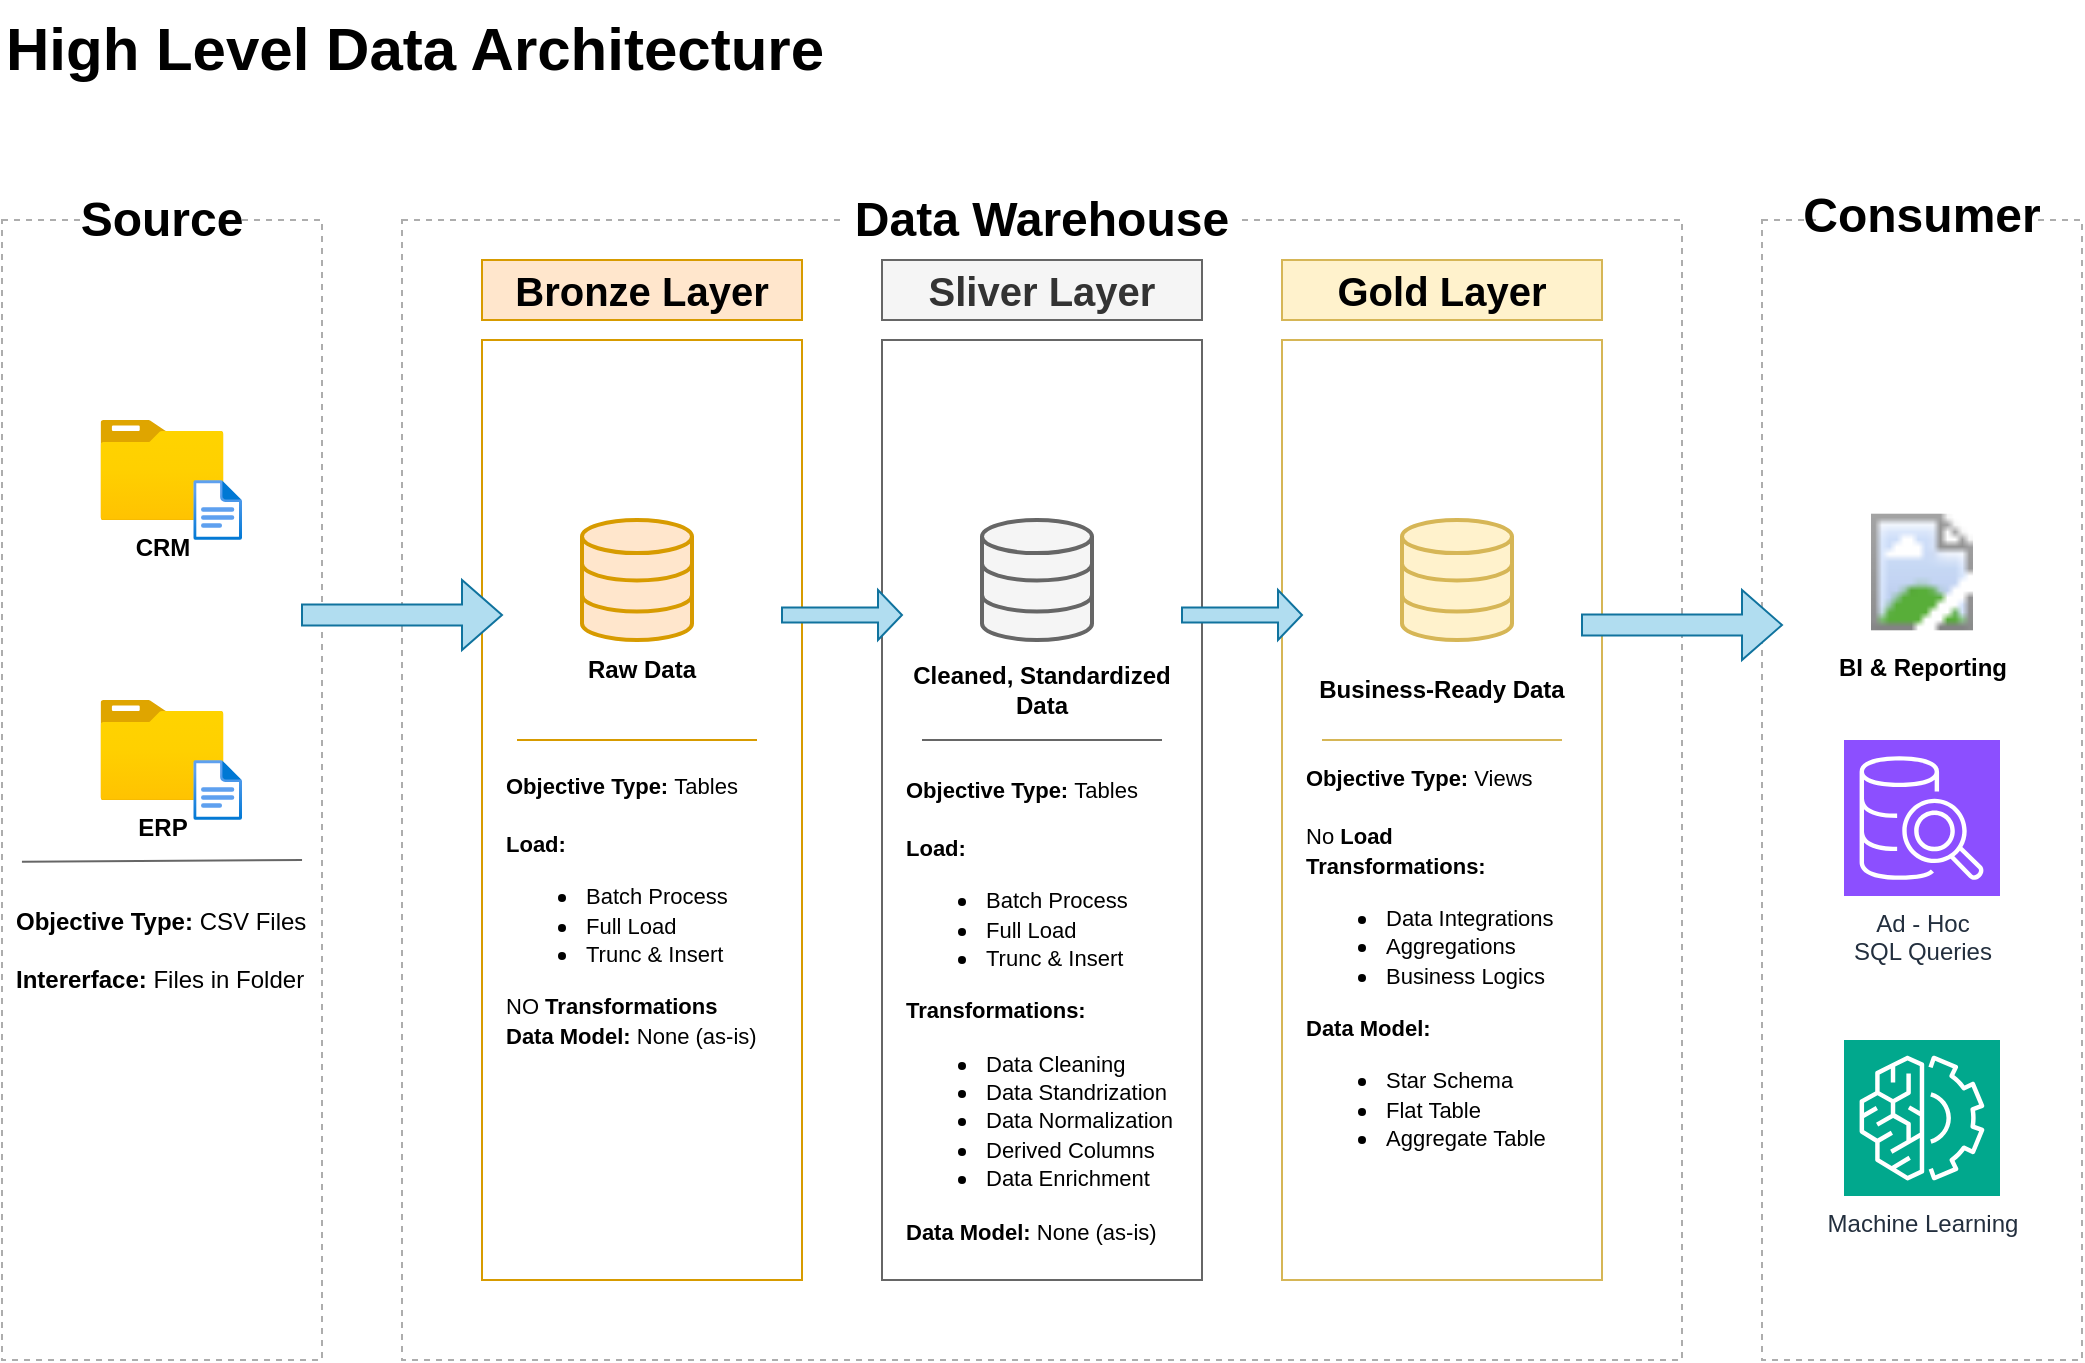<mxfile version="28.0.6">
  <diagram name="Page-1" id="pDHJ-_u4TJypn5Mq4FoO">
    <mxGraphModel dx="1226" dy="736" grid="1" gridSize="10" guides="1" tooltips="1" connect="1" arrows="1" fold="1" page="1" pageScale="1" pageWidth="1100" pageHeight="850" math="0" shadow="0">
      <root>
        <mxCell id="0" />
        <mxCell id="1" parent="0" />
        <mxCell id="z5fTuwnyFHXw_86ia3H2-1" value="" style="rounded=0;whiteSpace=wrap;html=1;fillColor=none;dashed=1;strokeColor=light-dark(#adadad, #ededed);" parent="1" vertex="1">
          <mxGeometry x="40" y="110" width="160" height="570" as="geometry" />
        </mxCell>
        <mxCell id="z5fTuwnyFHXw_86ia3H2-2" value="&lt;b&gt;Source&lt;/b&gt;" style="rounded=0;whiteSpace=wrap;html=1;fillColor=default;strokeColor=none;fontSize=24;" parent="1" vertex="1">
          <mxGeometry x="80" y="100" width="80" height="20" as="geometry" />
        </mxCell>
        <mxCell id="z5fTuwnyFHXw_86ia3H2-3" value="" style="rounded=0;whiteSpace=wrap;html=1;fillColor=none;dashed=1;strokeColor=light-dark(#adadad, #ededed);" parent="1" vertex="1">
          <mxGeometry x="240" y="110" width="640" height="570" as="geometry" />
        </mxCell>
        <mxCell id="z5fTuwnyFHXw_86ia3H2-4" value="&lt;b&gt;Data Warehouse&lt;/b&gt;" style="rounded=0;whiteSpace=wrap;html=1;fillColor=default;strokeColor=none;fontSize=24;" parent="1" vertex="1">
          <mxGeometry x="460" y="95" width="200" height="30" as="geometry" />
        </mxCell>
        <mxCell id="z5fTuwnyFHXw_86ia3H2-5" value="" style="rounded=0;whiteSpace=wrap;html=1;fillColor=none;dashed=1;strokeColor=light-dark(#adadad, #ededed);" parent="1" vertex="1">
          <mxGeometry x="920" y="110" width="160" height="570" as="geometry" />
        </mxCell>
        <mxCell id="z5fTuwnyFHXw_86ia3H2-6" value="&lt;b&gt;Consumer&lt;/b&gt;" style="rounded=0;whiteSpace=wrap;html=1;fillColor=default;strokeColor=none;fontSize=24;" parent="1" vertex="1">
          <mxGeometry x="950" y="90" width="100" height="35" as="geometry" />
        </mxCell>
        <mxCell id="z5fTuwnyFHXw_86ia3H2-7" value="Bronze Layer" style="rounded=0;whiteSpace=wrap;html=1;fillColor=#ffe6cc;strokeColor=#d79b00;fontSize=20;fontStyle=1" parent="1" vertex="1">
          <mxGeometry x="280" y="130" width="160" height="30" as="geometry" />
        </mxCell>
        <mxCell id="z5fTuwnyFHXw_86ia3H2-8" value="Sliver Layer" style="rounded=0;whiteSpace=wrap;html=1;fillColor=#f5f5f5;strokeColor=#666666;fontSize=20;fontColor=#333333;fontStyle=1" parent="1" vertex="1">
          <mxGeometry x="480" y="130" width="160" height="30" as="geometry" />
        </mxCell>
        <mxCell id="z5fTuwnyFHXw_86ia3H2-9" value="Gold Layer" style="rounded=0;whiteSpace=wrap;html=1;fillColor=#fff2cc;strokeColor=#d6b656;fontSize=20;fontStyle=1" parent="1" vertex="1">
          <mxGeometry x="680" y="130" width="160" height="30" as="geometry" />
        </mxCell>
        <mxCell id="z5fTuwnyFHXw_86ia3H2-10" value="" style="rounded=0;whiteSpace=wrap;html=1;fillColor=none;strokeColor=#d79b00;fontSize=20;" parent="1" vertex="1">
          <mxGeometry x="280" y="170" width="160" height="470" as="geometry" />
        </mxCell>
        <mxCell id="z5fTuwnyFHXw_86ia3H2-11" value="" style="rounded=0;whiteSpace=wrap;html=1;fillColor=none;strokeColor=#666666;fontSize=20;fontColor=#333333;" parent="1" vertex="1">
          <mxGeometry x="480" y="170" width="160" height="470" as="geometry" />
        </mxCell>
        <mxCell id="z5fTuwnyFHXw_86ia3H2-12" value="" style="rounded=0;whiteSpace=wrap;html=1;fillColor=none;strokeColor=#d6b656;fontSize=20;" parent="1" vertex="1">
          <mxGeometry x="680" y="170" width="160" height="470" as="geometry" />
        </mxCell>
        <mxCell id="z5fTuwnyFHXw_86ia3H2-13" value="&lt;b&gt;CRM&lt;/b&gt;" style="image;aspect=fixed;html=1;points=[];align=center;fontSize=12;image=img/lib/azure2/general/Folder_Blank.svg;" parent="1" vertex="1">
          <mxGeometry x="89.19" y="210" width="61.61" height="50" as="geometry" />
        </mxCell>
        <mxCell id="z5fTuwnyFHXw_86ia3H2-14" value="&lt;b&gt;ERP&lt;/b&gt;" style="image;aspect=fixed;html=1;points=[];align=center;fontSize=12;image=img/lib/azure2/general/Folder_Blank.svg;" parent="1" vertex="1">
          <mxGeometry x="89.19" y="350" width="61.61" height="50" as="geometry" />
        </mxCell>
        <mxCell id="z5fTuwnyFHXw_86ia3H2-16" value="" style="image;aspect=fixed;html=1;points=[];align=center;fontSize=12;image=img/lib/azure2/general/File.svg;" parent="1" vertex="1">
          <mxGeometry x="135.65" y="240" width="24.35" height="30" as="geometry" />
        </mxCell>
        <mxCell id="z5fTuwnyFHXw_86ia3H2-19" value="" style="image;aspect=fixed;html=1;points=[];align=center;fontSize=12;image=img/lib/azure2/general/File.svg;" parent="1" vertex="1">
          <mxGeometry x="135.65" y="380" width="24.35" height="30" as="geometry" />
        </mxCell>
        <mxCell id="z5fTuwnyFHXw_86ia3H2-26" value="" style="endArrow=none;html=1;rounded=0;fillColor=#f5f5f5;strokeColor=#666666;entryX=0.917;entryY=-0.04;entryDx=0;entryDy=0;entryPerimeter=0;" parent="1" edge="1">
          <mxGeometry width="50" height="50" relative="1" as="geometry">
            <mxPoint x="49.98" y="430.85" as="sourcePoint" />
            <mxPoint x="190.02" y="430.0" as="targetPoint" />
          </mxGeometry>
        </mxCell>
        <mxCell id="z5fTuwnyFHXw_86ia3H2-27" value="&lt;font&gt;&lt;b style=&quot;&quot;&gt;Objective Type: &lt;/b&gt;CSV Files&lt;/font&gt;&lt;div&gt;&lt;font&gt;&lt;br&gt;&lt;/font&gt;&lt;div&gt;&lt;font&gt;&lt;b style=&quot;&quot;&gt;Intererface:&lt;/b&gt; Files in Folder&lt;/font&gt;&lt;/div&gt;&lt;/div&gt;" style="text;html=1;align=left;verticalAlign=middle;whiteSpace=wrap;rounded=0;" parent="1" vertex="1">
          <mxGeometry x="45" y="430" width="150" height="90" as="geometry" />
        </mxCell>
        <mxCell id="z5fTuwnyFHXw_86ia3H2-30" value="" style="html=1;verticalLabelPosition=bottom;align=center;labelBackgroundColor=#ffffff;verticalAlign=top;strokeWidth=2;strokeColor=#d79b00;shadow=0;dashed=0;shape=mxgraph.ios7.icons.data;fillColor=#ffe6cc;" parent="1" vertex="1">
          <mxGeometry x="330" y="260" width="55" height="60" as="geometry" />
        </mxCell>
        <mxCell id="z5fTuwnyFHXw_86ia3H2-33" value="" style="shape=singleArrow;whiteSpace=wrap;html=1;fillColor=#b1ddf0;strokeColor=#10739e;" parent="1" vertex="1">
          <mxGeometry x="190" y="290" width="100" height="35" as="geometry" />
        </mxCell>
        <mxCell id="z5fTuwnyFHXw_86ia3H2-35" value="" style="shape=singleArrow;whiteSpace=wrap;html=1;fillColor=#b1ddf0;strokeColor=#10739e;" parent="1" vertex="1">
          <mxGeometry x="430" y="295" width="60" height="25" as="geometry" />
        </mxCell>
        <mxCell id="z5fTuwnyFHXw_86ia3H2-36" value="" style="shape=singleArrow;whiteSpace=wrap;html=1;fillColor=#b1ddf0;strokeColor=#10739e;" parent="1" vertex="1">
          <mxGeometry x="630" y="295" width="60" height="25" as="geometry" />
        </mxCell>
        <mxCell id="z5fTuwnyFHXw_86ia3H2-38" value="" style="shape=singleArrow;whiteSpace=wrap;html=1;fillColor=#b1ddf0;strokeColor=#10739e;" parent="1" vertex="1">
          <mxGeometry x="830" y="295" width="100" height="35" as="geometry" />
        </mxCell>
        <mxCell id="z5fTuwnyFHXw_86ia3H2-39" value="" style="html=1;verticalLabelPosition=bottom;align=center;labelBackgroundColor=#ffffff;verticalAlign=top;strokeWidth=2;strokeColor=#666666;shadow=0;dashed=0;shape=mxgraph.ios7.icons.data;fillColor=#f5f5f5;fontColor=#333333;" parent="1" vertex="1">
          <mxGeometry x="530" y="260" width="55" height="60" as="geometry" />
        </mxCell>
        <mxCell id="z5fTuwnyFHXw_86ia3H2-40" value="" style="html=1;verticalLabelPosition=bottom;align=center;labelBackgroundColor=#ffffff;verticalAlign=top;strokeWidth=2;strokeColor=#d6b656;shadow=0;dashed=0;shape=mxgraph.ios7.icons.data;fillColor=#fff2cc;" parent="1" vertex="1">
          <mxGeometry x="740" y="260" width="55" height="60" as="geometry" />
        </mxCell>
        <mxCell id="z5fTuwnyFHXw_86ia3H2-41" value="&lt;b&gt;&lt;font&gt;Raw Data&lt;/font&gt;&lt;/b&gt;" style="text;html=1;align=center;verticalAlign=middle;whiteSpace=wrap;rounded=0;" parent="1" vertex="1">
          <mxGeometry x="330" y="320" width="60" height="30" as="geometry" />
        </mxCell>
        <mxCell id="z5fTuwnyFHXw_86ia3H2-42" value="&lt;b&gt;&lt;font&gt;Cleaned, Standardized Data&lt;/font&gt;&lt;/b&gt;" style="text;html=1;align=center;verticalAlign=middle;whiteSpace=wrap;rounded=0;" parent="1" vertex="1">
          <mxGeometry x="490" y="330" width="140" height="30" as="geometry" />
        </mxCell>
        <mxCell id="z5fTuwnyFHXw_86ia3H2-43" value="&lt;b&gt;&lt;font&gt;Business-Ready Data&lt;/font&gt;&lt;/b&gt;" style="text;html=1;align=center;verticalAlign=middle;whiteSpace=wrap;rounded=0;" parent="1" vertex="1">
          <mxGeometry x="690" y="330" width="140" height="30" as="geometry" />
        </mxCell>
        <mxCell id="z5fTuwnyFHXw_86ia3H2-47" value="" style="endArrow=none;html=1;rounded=0;entryX=0.875;entryY=0.526;entryDx=0;entryDy=0;entryPerimeter=0;fillColor=#f5f5f5;strokeColor=#666666;" parent="1" edge="1">
          <mxGeometry width="50" height="50" relative="1" as="geometry">
            <mxPoint x="514.98" y="370" as="sourcePoint" />
            <mxPoint x="620" y="370" as="targetPoint" />
            <Array as="points">
              <mxPoint x="500" y="370" />
              <mxPoint x="524.98" y="370" />
            </Array>
          </mxGeometry>
        </mxCell>
        <mxCell id="z5fTuwnyFHXw_86ia3H2-48" value="" style="endArrow=none;html=1;rounded=0;entryX=0.875;entryY=0.526;entryDx=0;entryDy=0;entryPerimeter=0;fillColor=#fff2cc;strokeColor=#d6b656;" parent="1" edge="1">
          <mxGeometry width="50" height="50" relative="1" as="geometry">
            <mxPoint x="714.98" y="370" as="sourcePoint" />
            <mxPoint x="820" y="370" as="targetPoint" />
            <Array as="points">
              <mxPoint x="700" y="370" />
              <mxPoint x="724.98" y="370" />
            </Array>
          </mxGeometry>
        </mxCell>
        <mxCell id="z5fTuwnyFHXw_86ia3H2-49" value="&lt;font style=&quot;font-size: 11px;&quot;&gt;&lt;b style=&quot;&quot;&gt;Objective Type: &lt;/b&gt;Tables&lt;br&gt;&lt;/font&gt;&lt;div&gt;&lt;font style=&quot;font-size: 11px;&quot;&gt;&lt;br&gt;&lt;/font&gt;&lt;div&gt;&lt;font style=&quot;font-size: 11px;&quot;&gt;&lt;b&gt;Load:&lt;/b&gt;&lt;/font&gt;&lt;/div&gt;&lt;/div&gt;&lt;div&gt;&lt;ul&gt;&lt;li&gt;&lt;font style=&quot;font-size: 11px;&quot;&gt;Batch Process&lt;/font&gt;&lt;/li&gt;&lt;li&gt;&lt;font style=&quot;font-size: 11px;&quot;&gt;Full Load&amp;nbsp;&lt;/font&gt;&lt;/li&gt;&lt;li&gt;&lt;font style=&quot;font-size: 11px;&quot;&gt;Trunc &amp;amp; Insert&lt;/font&gt;&lt;/li&gt;&lt;/ul&gt;&lt;div&gt;&lt;font style=&quot;font-size: 11px;&quot;&gt;NO&lt;b&gt; Transformations&lt;/b&gt;&lt;/font&gt;&lt;/div&gt;&lt;/div&gt;&lt;div&gt;&lt;font style=&quot;font-size: 11px;&quot;&gt;&lt;font&gt;&lt;b style=&quot;&quot;&gt;Data Model: &lt;/b&gt;None (as-is&lt;/font&gt;&lt;font style=&quot;&quot;&gt;)&lt;/font&gt;&lt;/font&gt;&lt;/div&gt;" style="text;html=1;align=left;verticalAlign=middle;whiteSpace=wrap;rounded=0;" parent="1" vertex="1">
          <mxGeometry x="290" y="445" width="140" height="20" as="geometry" />
        </mxCell>
        <mxCell id="z5fTuwnyFHXw_86ia3H2-57" value="&lt;font style=&quot;font-size: 11px;&quot;&gt;&lt;b style=&quot;&quot;&gt;Objective Type: &lt;/b&gt;Tables&lt;/font&gt;&lt;div&gt;&lt;font style=&quot;font-size: 11px;&quot;&gt;&lt;br&gt;&lt;/font&gt;&lt;/div&gt;&lt;div&gt;&lt;b&gt;&lt;font style=&quot;font-size: 11px;&quot;&gt;Load:&lt;/font&gt;&lt;/b&gt;&lt;/div&gt;&lt;div&gt;&lt;ul&gt;&lt;li&gt;&lt;font style=&quot;font-size: 11px;&quot;&gt;Batch Process&lt;/font&gt;&lt;/li&gt;&lt;li&gt;&lt;font style=&quot;font-size: 11px;&quot;&gt;Full Load&lt;/font&gt;&lt;/li&gt;&lt;li&gt;&lt;font style=&quot;font-size: 11px;&quot;&gt;Trunc &amp;amp; Insert&lt;/font&gt;&lt;/li&gt;&lt;/ul&gt;&lt;div&gt;&lt;b&gt;&lt;font style=&quot;font-size: 11px;&quot;&gt;Transformations:&lt;/font&gt;&lt;/b&gt;&lt;/div&gt;&lt;/div&gt;&lt;div&gt;&lt;ul&gt;&lt;li&gt;&lt;font style=&quot;font-size: 11px;&quot;&gt;Data Cleaning&lt;/font&gt;&lt;/li&gt;&lt;li&gt;&lt;font style=&quot;font-size: 11px;&quot;&gt;Data Standrization&lt;/font&gt;&lt;/li&gt;&lt;li&gt;&lt;font style=&quot;font-size: 11px;&quot;&gt;Data Normalization&lt;/font&gt;&lt;/li&gt;&lt;li&gt;&lt;font style=&quot;font-size: 11px;&quot;&gt;Derived Columns&lt;/font&gt;&lt;/li&gt;&lt;li&gt;&lt;font style=&quot;font-size: 11px;&quot;&gt;Data Enrichment&lt;/font&gt;&lt;/li&gt;&lt;/ul&gt;&lt;div&gt;&lt;font style=&quot;font-size: 11px;&quot;&gt;&lt;b style=&quot;&quot;&gt;Data Model: &lt;/b&gt;None (as-is)&lt;/font&gt;&lt;/div&gt;&lt;/div&gt;" style="text;html=1;align=left;verticalAlign=middle;whiteSpace=wrap;rounded=0;" parent="1" vertex="1">
          <mxGeometry x="490" y="420" width="140" height="170" as="geometry" />
        </mxCell>
        <mxCell id="z5fTuwnyFHXw_86ia3H2-58" value="" style="endArrow=none;html=1;rounded=0;entryX=0.875;entryY=0.526;entryDx=0;entryDy=0;entryPerimeter=0;fillColor=#ffe6cc;strokeColor=#d79b00;" parent="1" edge="1">
          <mxGeometry width="50" height="50" relative="1" as="geometry">
            <mxPoint x="312.48" y="370" as="sourcePoint" />
            <mxPoint x="417.5" y="370" as="targetPoint" />
            <Array as="points">
              <mxPoint x="297.5" y="370" />
              <mxPoint x="322.48" y="370" />
            </Array>
          </mxGeometry>
        </mxCell>
        <mxCell id="z5fTuwnyFHXw_86ia3H2-59" value="&lt;font style=&quot;font-size: 11px;&quot;&gt;&lt;b style=&quot;&quot;&gt;Objective Type: &lt;/b&gt;Views&lt;/font&gt;&lt;div&gt;&lt;font style=&quot;font-size: 11px;&quot;&gt;&lt;br&gt;&lt;/font&gt;&lt;/div&gt;&lt;div&gt;&lt;font style=&quot;font-size: 11px;&quot;&gt;No &lt;b&gt;Load&lt;/b&gt;&lt;/font&gt;&lt;/div&gt;&lt;div&gt;&lt;div&gt;&lt;b&gt;&lt;font style=&quot;font-size: 11px;&quot;&gt;Transformations:&lt;/font&gt;&lt;/b&gt;&lt;/div&gt;&lt;/div&gt;&lt;div&gt;&lt;ul&gt;&lt;li&gt;&lt;font style=&quot;font-size: 11px;&quot;&gt;Data Integrations&lt;/font&gt;&lt;/li&gt;&lt;li&gt;&lt;font style=&quot;font-size: 11px;&quot;&gt;Aggregations&lt;/font&gt;&lt;/li&gt;&lt;li&gt;&lt;font style=&quot;font-size: 11px;&quot;&gt;Business Logics&lt;/font&gt;&lt;/li&gt;&lt;/ul&gt;&lt;div&gt;&lt;font style=&quot;font-size: 11px;&quot;&gt;&lt;b style=&quot;&quot;&gt;Data Model:&amp;nbsp;&lt;/b&gt;&lt;/font&gt;&lt;/div&gt;&lt;/div&gt;&lt;div&gt;&lt;ul&gt;&lt;li&gt;&lt;font style=&quot;font-size: 11px;&quot;&gt;Star Schema&lt;/font&gt;&lt;/li&gt;&lt;li&gt;&lt;font style=&quot;font-size: 11px;&quot;&gt;Flat Table&lt;/font&gt;&lt;/li&gt;&lt;li&gt;&lt;font style=&quot;font-size: 11px;&quot;&gt;Aggregate Table&lt;/font&gt;&lt;/li&gt;&lt;/ul&gt;&lt;/div&gt;" style="text;html=1;align=left;verticalAlign=middle;whiteSpace=wrap;rounded=0;" parent="1" vertex="1">
          <mxGeometry x="690" y="400" width="140" height="170" as="geometry" />
        </mxCell>
        <mxCell id="z5fTuwnyFHXw_86ia3H2-60" value="&lt;b&gt;BI &amp;amp; Reporting&lt;/b&gt;" style="image;aspect=fixed;html=1;points=[];align=center;fontSize=12;image=img/lib/azure2/power_platform/PowerBI.svg;" parent="1" vertex="1">
          <mxGeometry x="974.5" y="252" width="51" height="68" as="geometry" />
        </mxCell>
        <mxCell id="z5fTuwnyFHXw_86ia3H2-66" value="Machine Learning" style="sketch=0;points=[[0,0,0],[0.25,0,0],[0.5,0,0],[0.75,0,0],[1,0,0],[0,1,0],[0.25,1,0],[0.5,1,0],[0.75,1,0],[1,1,0],[0,0.25,0],[0,0.5,0],[0,0.75,0],[1,0.25,0],[1,0.5,0],[1,0.75,0]];outlineConnect=0;fontColor=#232F3E;fillColor=#01A88D;strokeColor=#ffffff;dashed=0;verticalLabelPosition=bottom;verticalAlign=top;align=center;html=1;fontSize=12;fontStyle=0;aspect=fixed;shape=mxgraph.aws4.resourceIcon;resIcon=mxgraph.aws4.machine_learning;" parent="1" vertex="1">
          <mxGeometry x="961" y="520" width="78" height="78" as="geometry" />
        </mxCell>
        <mxCell id="z5fTuwnyFHXw_86ia3H2-67" value="Ad - Hoc&lt;div&gt;SQL Queries&lt;/div&gt;" style="sketch=0;points=[[0,0,0],[0.25,0,0],[0.5,0,0],[0.75,0,0],[1,0,0],[0,1,0],[0.25,1,0],[0.5,1,0],[0.75,1,0],[1,1,0],[0,0.25,0],[0,0.5,0],[0,0.75,0],[1,0.25,0],[1,0.5,0],[1,0.75,0]];outlineConnect=0;fontColor=#232F3E;fillColor=#8C4FFF;strokeColor=#ffffff;dashed=0;verticalLabelPosition=bottom;verticalAlign=top;align=center;html=1;fontSize=12;fontStyle=0;aspect=fixed;shape=mxgraph.aws4.resourceIcon;resIcon=mxgraph.aws4.sql_workbench;" parent="1" vertex="1">
          <mxGeometry x="961" y="370" width="78" height="78" as="geometry" />
        </mxCell>
        <mxCell id="z5fTuwnyFHXw_86ia3H2-68" value="&lt;b&gt;&lt;font style=&quot;font-size: 30px;&quot;&gt;High Level Data Architecture&lt;/font&gt;&lt;/b&gt;" style="text;html=1;whiteSpace=wrap;overflow=hidden;rounded=0;" parent="1" vertex="1">
          <mxGeometry x="40" width="440" height="50" as="geometry" />
        </mxCell>
      </root>
    </mxGraphModel>
  </diagram>
</mxfile>
